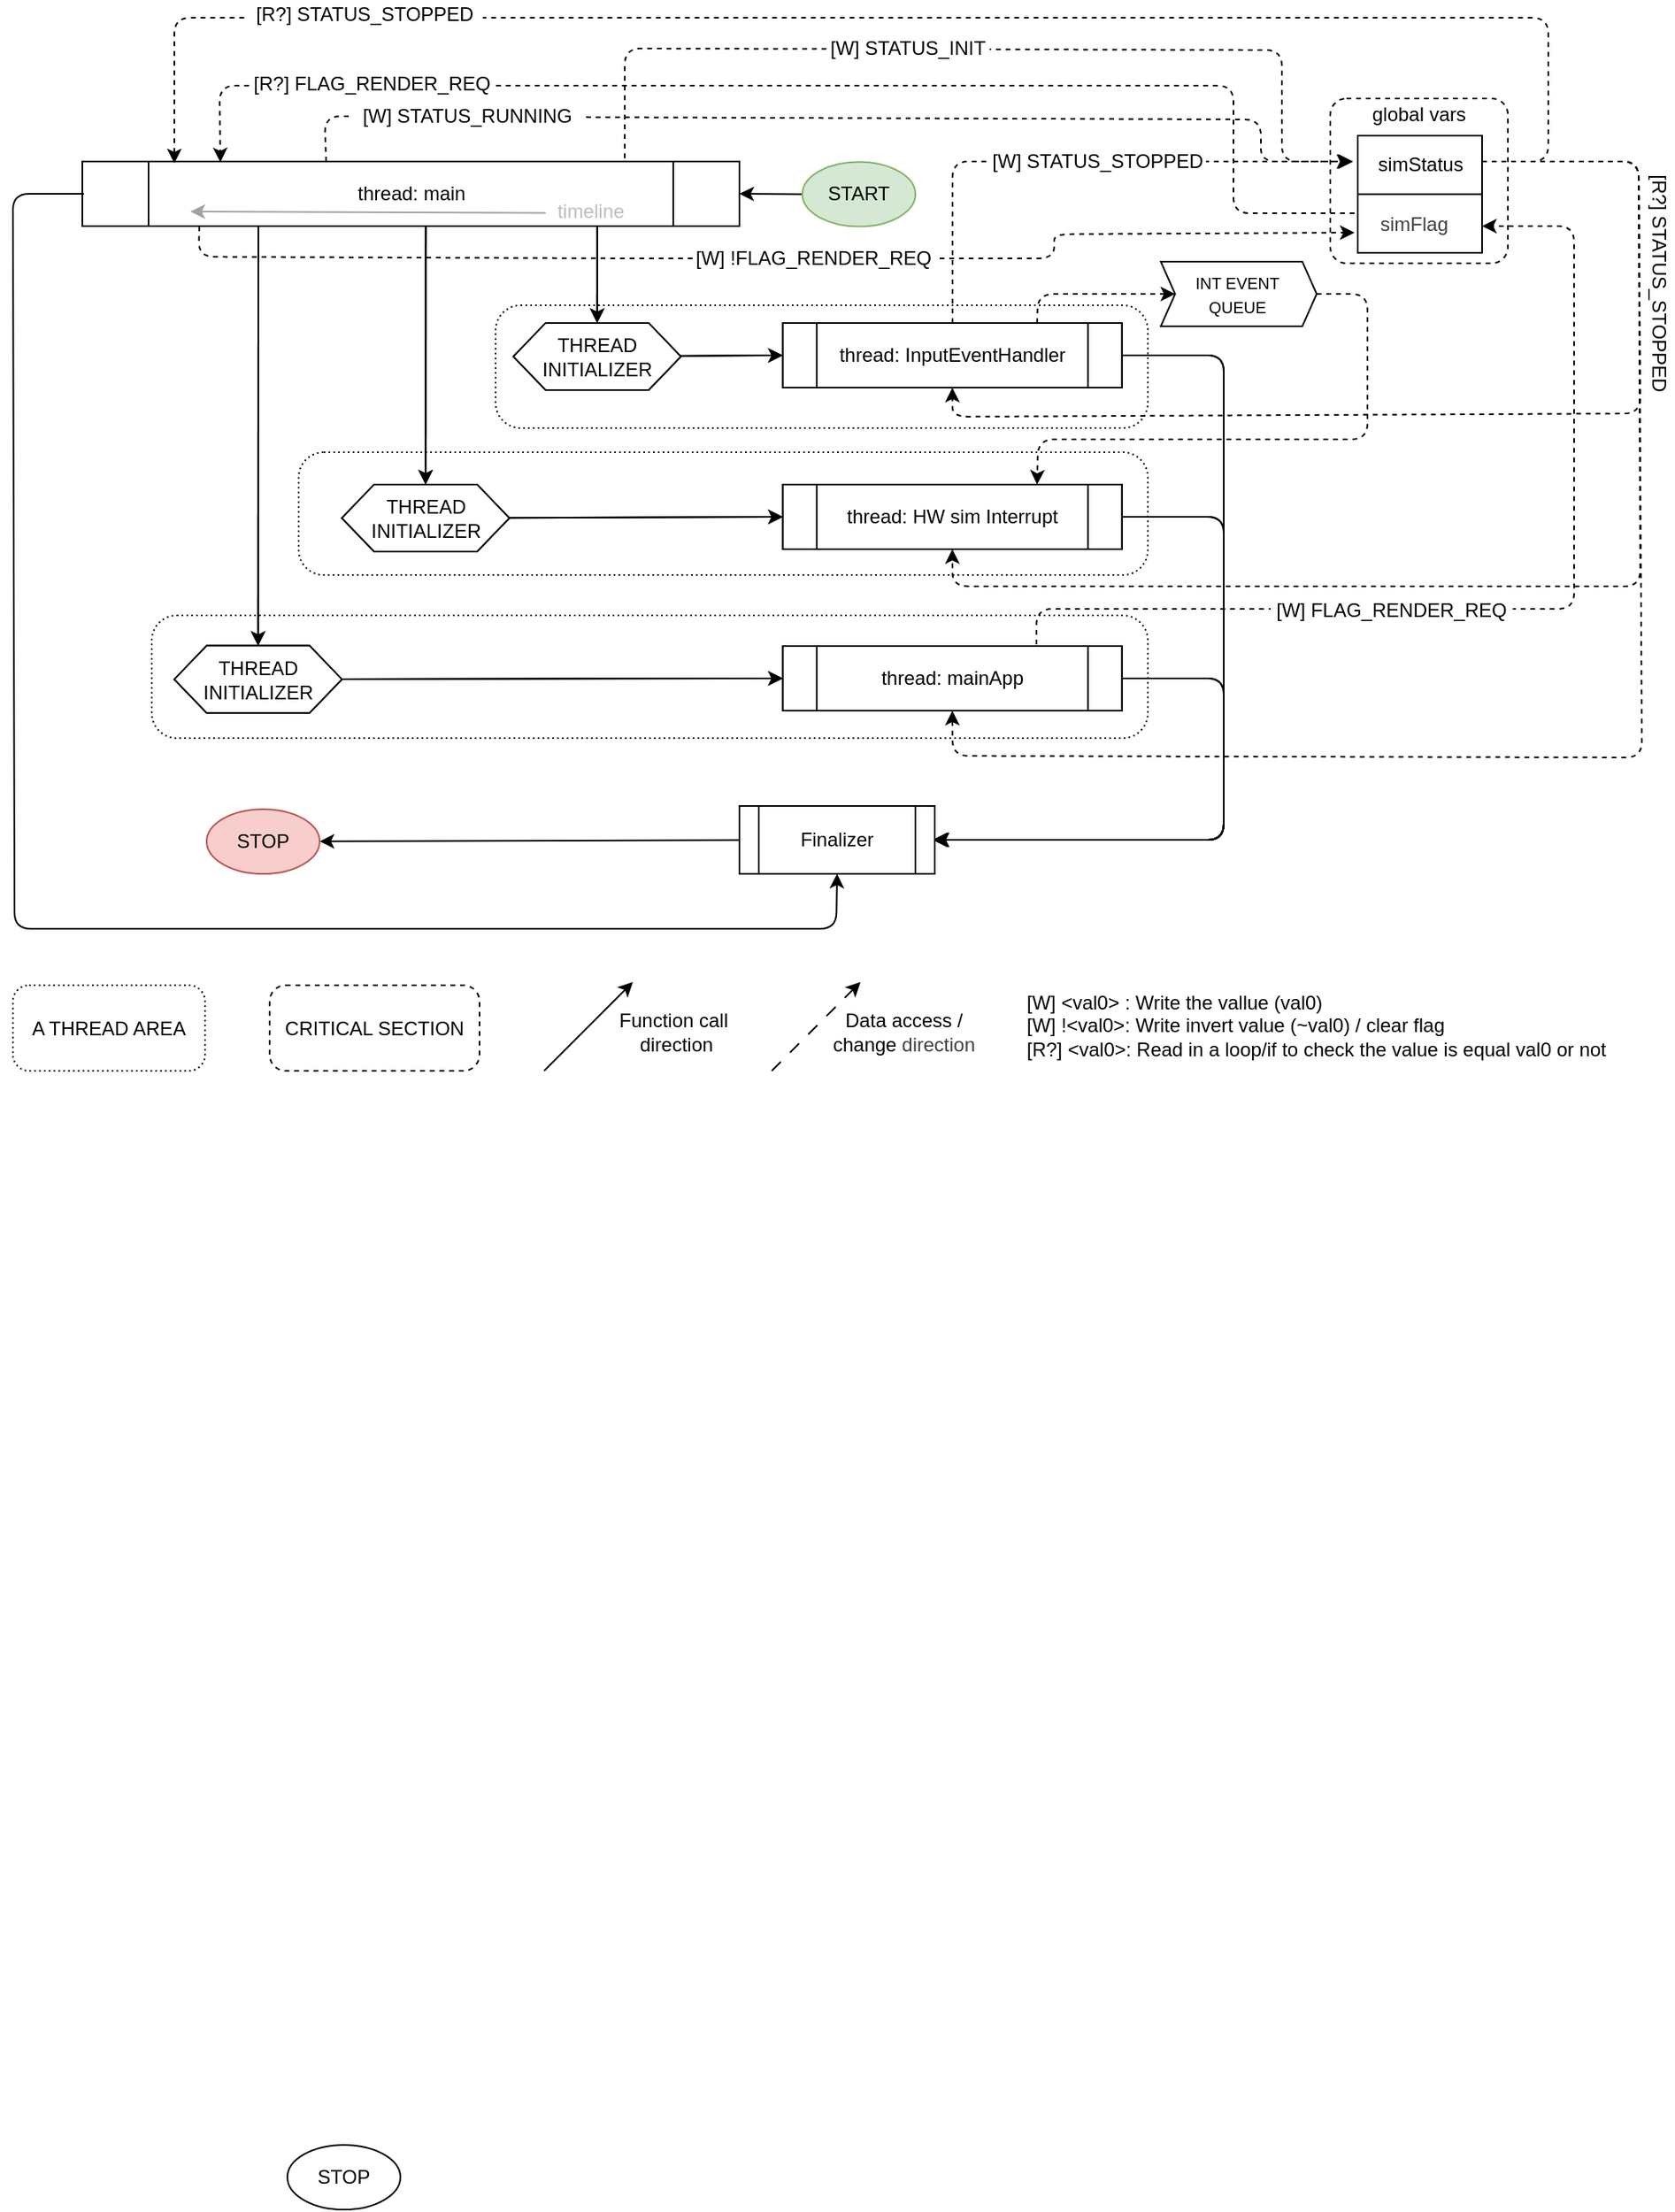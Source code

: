 <mxfile>
    <diagram id="f4UFMXPBsdthh5lr4RJp" name="Page-1">
        <mxGraphModel dx="994" dy="688" grid="0" gridSize="10" guides="1" tooltips="1" connect="1" arrows="1" fold="1" page="1" pageScale="1" pageWidth="1654" pageHeight="2336" background="#ffffff" math="0" shadow="0">
            <root>
                <mxCell id="0"/>
                <mxCell id="1" parent="0"/>
                <mxCell id="O5RU_v-OWHGVvYax1SoA-145" value="&lt;span style=&quot;color: rgb(0, 0, 0);&quot;&gt;thread: main&lt;/span&gt;" style="shape=process;whiteSpace=wrap;html=1;backgroundOutline=1;" vertex="1" parent="1">
                    <mxGeometry x="103" y="110" width="407" height="40" as="geometry"/>
                </mxCell>
                <mxCell id="87" value="" style="rounded=1;whiteSpace=wrap;html=1;absoluteArcSize=1;arcSize=31;strokeWidth=1;gradientColor=default;fillColor=none;dashed=1;dashPattern=1 2;perimeterSpacing=11;strokeColor=default;fontColor=default;" vertex="1" parent="1">
                    <mxGeometry x="237" y="290" width="526" height="76" as="geometry"/>
                </mxCell>
                <mxCell id="85" value="" style="rounded=1;whiteSpace=wrap;html=1;absoluteArcSize=1;arcSize=31;strokeWidth=1;gradientColor=default;fillColor=none;dashed=1;dashPattern=1 2;perimeterSpacing=11;strokeColor=default;fontColor=default;" vertex="1" parent="1">
                    <mxGeometry x="359" y="199" width="404" height="76" as="geometry"/>
                </mxCell>
                <mxCell id="14" value="" style="edgeStyle=none;html=1;" parent="1" source="2" edge="1">
                    <mxGeometry relative="1" as="geometry">
                        <mxPoint x="510" y="130" as="targetPoint"/>
                    </mxGeometry>
                </mxCell>
                <mxCell id="2" value="START" style="ellipse;whiteSpace=wrap;html=1;fillColor=#d5e8d4;strokeColor=#82b366;" parent="1" vertex="1">
                    <mxGeometry x="549" y="110.25" width="70" height="40" as="geometry"/>
                </mxCell>
                <mxCell id="29" style="edgeStyle=none;html=1;entryX=0;entryY=0.5;entryDx=0;entryDy=0;" parent="1" source="3" target="4" edge="1">
                    <mxGeometry relative="1" as="geometry"/>
                </mxCell>
                <mxCell id="3" value="THREAD INITIALIZER" style="shape=hexagon;perimeter=hexagonPerimeter2;whiteSpace=wrap;html=1;fixedSize=1;rotation=0;" parent="1" vertex="1">
                    <mxGeometry x="370" y="209.96" width="103.75" height="41.56" as="geometry"/>
                </mxCell>
                <mxCell id="18" style="edgeStyle=none;html=1;entryX=1;entryY=0.5;entryDx=0;entryDy=0;" parent="1" source="4" edge="1">
                    <mxGeometry relative="1" as="geometry">
                        <Array as="points">
                            <mxPoint x="810" y="230"/>
                            <mxPoint x="810" y="530"/>
                        </Array>
                        <mxPoint x="630" y="530" as="targetPoint"/>
                    </mxGeometry>
                </mxCell>
                <mxCell id="4" value="thread: Input" style="shape=process;whiteSpace=wrap;html=1;backgroundOutline=1;" parent="1" vertex="1">
                    <mxGeometry x="536.88" y="210" width="210" height="40" as="geometry"/>
                </mxCell>
                <mxCell id="5" value="&lt;span style=&quot;color: rgb(0, 0, 0);&quot;&gt;thread: Interrupt&lt;/span&gt;" style="shape=process;whiteSpace=wrap;html=1;backgroundOutline=1;" parent="1" vertex="1">
                    <mxGeometry x="536.88" y="310" width="210" height="40" as="geometry"/>
                </mxCell>
                <mxCell id="6" value="&lt;span style=&quot;color: rgb(0, 0, 0);&quot;&gt;thread: main_app&lt;/span&gt;" style="shape=process;whiteSpace=wrap;html=1;backgroundOutline=1;" parent="1" vertex="1">
                    <mxGeometry x="536.88" y="410" width="210" height="40" as="geometry"/>
                </mxCell>
                <mxCell id="23" style="edgeStyle=none;html=1;exitX=0.856;exitY=1.001;exitDx=0;exitDy=0;exitPerimeter=0;" parent="1" target="3" edge="1">
                    <mxGeometry relative="1" as="geometry">
                        <mxPoint x="421.91" y="150.0" as="sourcePoint"/>
                    </mxGeometry>
                </mxCell>
                <mxCell id="19" style="edgeStyle=none;html=1;entryX=1;entryY=0.5;entryDx=0;entryDy=0;exitX=1;exitY=0.5;exitDx=0;exitDy=0;" parent="1" source="5" edge="1">
                    <mxGeometry relative="1" as="geometry">
                        <mxPoint x="747" y="230" as="sourcePoint"/>
                        <mxPoint x="630" y="530" as="targetPoint"/>
                        <Array as="points">
                            <mxPoint x="810" y="330"/>
                            <mxPoint x="810" y="530"/>
                        </Array>
                    </mxGeometry>
                </mxCell>
                <mxCell id="20" style="edgeStyle=none;html=1;entryX=1;entryY=0.5;entryDx=0;entryDy=0;exitX=1;exitY=0.5;exitDx=0;exitDy=0;" parent="1" source="6" edge="1">
                    <mxGeometry relative="1" as="geometry">
                        <mxPoint x="747" y="330" as="sourcePoint"/>
                        <mxPoint x="630" y="530" as="targetPoint"/>
                        <Array as="points">
                            <mxPoint x="810" y="430"/>
                            <mxPoint x="810" y="530"/>
                        </Array>
                    </mxGeometry>
                </mxCell>
                <mxCell id="30" style="edgeStyle=none;html=1;entryX=0;entryY=0.5;entryDx=0;entryDy=0;" parent="1" source="21" target="5" edge="1">
                    <mxGeometry relative="1" as="geometry"/>
                </mxCell>
                <mxCell id="21" value="THREAD INITIALIZER" style="shape=hexagon;perimeter=hexagonPerimeter2;whiteSpace=wrap;html=1;fixedSize=1;rotation=0;" parent="1" vertex="1">
                    <mxGeometry x="263.75" y="309.96" width="103.75" height="41.56" as="geometry"/>
                </mxCell>
                <mxCell id="25" style="edgeStyle=none;html=1;exitX=0.561;exitY=1.004;exitDx=0;exitDy=0;entryX=0.5;entryY=0;entryDx=0;entryDy=0;exitPerimeter=0;" parent="1" target="21" edge="1">
                    <mxGeometry relative="1" as="geometry">
                        <mxPoint x="315.71" y="150.12" as="sourcePoint"/>
                    </mxGeometry>
                </mxCell>
                <mxCell id="31" style="edgeStyle=none;html=1;exitX=0.273;exitY=1.001;exitDx=0;exitDy=0;entryX=0.5;entryY=0;entryDx=0;entryDy=0;exitPerimeter=0;" parent="1" target="33" edge="1">
                    <mxGeometry relative="1" as="geometry">
                        <mxPoint x="212.03" y="150.0" as="sourcePoint"/>
                    </mxGeometry>
                </mxCell>
                <mxCell id="35" style="edgeStyle=none;html=1;entryX=0;entryY=0.5;entryDx=0;entryDy=0;" parent="1" source="33" target="6" edge="1">
                    <mxGeometry relative="1" as="geometry"/>
                </mxCell>
                <mxCell id="33" value="THREAD INITIALIZER" style="shape=hexagon;perimeter=hexagonPerimeter2;whiteSpace=wrap;html=1;fixedSize=1;rotation=0;" parent="1" vertex="1">
                    <mxGeometry x="160" y="409.8" width="103.75" height="41.56" as="geometry"/>
                </mxCell>
                <mxCell id="39" style="edgeStyle=none;html=1;entryX=0;entryY=0.5;entryDx=0;entryDy=0;" edge="1" parent="1" source="40" target="42">
                    <mxGeometry relative="1" as="geometry"/>
                </mxCell>
                <mxCell id="40" value="THREAD INITIALIZER" style="shape=hexagon;perimeter=hexagonPerimeter2;whiteSpace=wrap;html=1;fixedSize=1;rotation=0;" vertex="1" parent="1">
                    <mxGeometry x="370" y="209.96" width="103.75" height="41.56" as="geometry"/>
                </mxCell>
                <mxCell id="41" style="edgeStyle=none;html=1;" edge="1" parent="1" source="42">
                    <mxGeometry relative="1" as="geometry">
                        <Array as="points">
                            <mxPoint x="810" y="230"/>
                            <mxPoint x="810" y="530"/>
                        </Array>
                        <mxPoint x="631" y="530" as="targetPoint"/>
                    </mxGeometry>
                </mxCell>
                <mxCell id="42" value="thread: InputEventHandler" style="shape=process;whiteSpace=wrap;html=1;backgroundOutline=1;" vertex="1" parent="1">
                    <mxGeometry x="536.88" y="210" width="210" height="40" as="geometry"/>
                </mxCell>
                <mxCell id="43" value="&lt;span style=&quot;color: rgb(0, 0, 0);&quot;&gt;thread: HW sim Interrupt&lt;/span&gt;" style="shape=process;whiteSpace=wrap;html=1;backgroundOutline=1;" vertex="1" parent="1">
                    <mxGeometry x="536.88" y="310" width="210" height="40" as="geometry"/>
                </mxCell>
                <mxCell id="44" value="&lt;span style=&quot;color: rgb(0, 0, 0);&quot;&gt;thread: mainApp&lt;/span&gt;" style="shape=process;whiteSpace=wrap;html=1;backgroundOutline=1;" vertex="1" parent="1">
                    <mxGeometry x="536.88" y="410" width="210" height="40" as="geometry"/>
                </mxCell>
                <mxCell id="45" style="edgeStyle=none;html=1;exitX=0.856;exitY=1.001;exitDx=0;exitDy=0;exitPerimeter=0;" edge="1" parent="1" target="40">
                    <mxGeometry relative="1" as="geometry">
                        <mxPoint x="421.91" y="150.0" as="sourcePoint"/>
                    </mxGeometry>
                </mxCell>
                <mxCell id="47" style="edgeStyle=none;html=1;entryX=1;entryY=0.5;entryDx=0;entryDy=0;exitX=1;exitY=0.5;exitDx=0;exitDy=0;" edge="1" parent="1" source="43">
                    <mxGeometry relative="1" as="geometry">
                        <mxPoint x="747" y="230" as="sourcePoint"/>
                        <mxPoint x="630" y="530" as="targetPoint"/>
                        <Array as="points">
                            <mxPoint x="810" y="330"/>
                            <mxPoint x="810" y="530"/>
                        </Array>
                    </mxGeometry>
                </mxCell>
                <mxCell id="48" style="edgeStyle=none;html=1;entryX=1;entryY=0.5;entryDx=0;entryDy=0;exitX=1;exitY=0.5;exitDx=0;exitDy=0;" edge="1" parent="1" source="44">
                    <mxGeometry relative="1" as="geometry">
                        <mxPoint x="747" y="330" as="sourcePoint"/>
                        <mxPoint x="630" y="530" as="targetPoint"/>
                        <Array as="points">
                            <mxPoint x="810" y="430"/>
                            <mxPoint x="810" y="530"/>
                        </Array>
                    </mxGeometry>
                </mxCell>
                <mxCell id="49" style="edgeStyle=none;html=1;entryX=0;entryY=0.5;entryDx=0;entryDy=0;" edge="1" parent="1" source="50" target="43">
                    <mxGeometry relative="1" as="geometry"/>
                </mxCell>
                <mxCell id="50" value="THREAD INITIALIZER" style="shape=hexagon;perimeter=hexagonPerimeter2;whiteSpace=wrap;html=1;fixedSize=1;rotation=0;" vertex="1" parent="1">
                    <mxGeometry x="263.75" y="309.96" width="103.75" height="41.56" as="geometry"/>
                </mxCell>
                <mxCell id="51" style="edgeStyle=none;html=1;exitX=0.561;exitY=1.004;exitDx=0;exitDy=0;entryX=0.5;entryY=0;entryDx=0;entryDy=0;exitPerimeter=0;" edge="1" parent="1" target="50">
                    <mxGeometry relative="1" as="geometry">
                        <mxPoint x="315.71" y="150.12" as="sourcePoint"/>
                    </mxGeometry>
                </mxCell>
                <mxCell id="52" style="edgeStyle=none;html=1;exitX=0.273;exitY=1.001;exitDx=0;exitDy=0;entryX=0.5;entryY=0;entryDx=0;entryDy=0;exitPerimeter=0;" edge="1" parent="1" target="54">
                    <mxGeometry relative="1" as="geometry">
                        <mxPoint x="212.03" y="150.0" as="sourcePoint"/>
                    </mxGeometry>
                </mxCell>
                <mxCell id="53" style="edgeStyle=none;html=1;entryX=0;entryY=0.5;entryDx=0;entryDy=0;" edge="1" parent="1" source="54" target="44">
                    <mxGeometry relative="1" as="geometry"/>
                </mxCell>
                <mxCell id="54" value="THREAD INITIALIZER" style="shape=hexagon;perimeter=hexagonPerimeter2;whiteSpace=wrap;html=1;fixedSize=1;rotation=0;" vertex="1" parent="1">
                    <mxGeometry x="160" y="409.8" width="103.75" height="41.56" as="geometry"/>
                </mxCell>
                <mxCell id="55" style="edgeStyle=none;html=1;entryX=0.5;entryY=1;entryDx=0;entryDy=0;" edge="1" parent="1" target="100">
                    <mxGeometry relative="1" as="geometry">
                        <Array as="points">
                            <mxPoint x="60" y="130"/>
                            <mxPoint x="61" y="585"/>
                            <mxPoint x="570" y="585"/>
                        </Array>
                        <mxPoint x="104" y="130" as="sourcePoint"/>
                        <mxPoint x="326" y="530" as="targetPoint"/>
                    </mxGeometry>
                </mxCell>
                <mxCell id="77" style="edgeStyle=none;html=1;exitX=0;exitY=0;exitDx=80;exitDy=20;exitPerimeter=0;entryX=0.14;entryY=0.028;entryDx=0;entryDy=0;dashed=1;entryPerimeter=0;" edge="1" parent="1" target="O5RU_v-OWHGVvYax1SoA-145">
                    <mxGeometry relative="1" as="geometry">
                        <mxPoint x="970" y="110.0" as="sourcePoint"/>
                        <mxPoint x="174.84" y="110.92" as="targetPoint"/>
                        <Array as="points">
                            <mxPoint x="1011" y="110"/>
                            <mxPoint x="1011" y="21"/>
                            <mxPoint x="160" y="21"/>
                        </Array>
                    </mxGeometry>
                </mxCell>
                <mxCell id="79" style="edgeStyle=none;html=1;entryX=0.5;entryY=1;entryDx=0;entryDy=0;dashed=1;exitX=0;exitY=0;exitDx=80;exitDy=20;exitPerimeter=0;" edge="1" parent="1" target="44">
                    <mxGeometry relative="1" as="geometry">
                        <mxPoint x="1070" y="558" as="targetPoint"/>
                        <mxPoint x="970" y="110.0" as="sourcePoint"/>
                        <Array as="points">
                            <mxPoint x="1067" y="110"/>
                            <mxPoint x="1069" y="479"/>
                            <mxPoint x="642" y="478"/>
                        </Array>
                    </mxGeometry>
                </mxCell>
                <mxCell id="76" style="edgeStyle=none;html=1;entryX=0.21;entryY=0.011;entryDx=0;entryDy=0;dashed=1;entryPerimeter=0;" edge="1" parent="1" target="O5RU_v-OWHGVvYax1SoA-145">
                    <mxGeometry relative="1" as="geometry">
                        <mxPoint x="891" y="142" as="sourcePoint"/>
                        <mxPoint x="415" y="110" as="targetPoint"/>
                        <Array as="points">
                            <mxPoint x="816" y="142"/>
                            <mxPoint x="816" y="63"/>
                            <mxPoint x="188" y="63"/>
                        </Array>
                    </mxGeometry>
                </mxCell>
                <mxCell id="78" style="edgeStyle=none;html=1;entryX=0;entryY=0;entryDx=80;entryDy=20;dashed=1;entryPerimeter=0;" edge="1" parent="1">
                    <mxGeometry relative="1" as="geometry">
                        <mxPoint x="694" y="409" as="sourcePoint"/>
                        <mxPoint x="970" y="150.0" as="targetPoint"/>
                        <Array as="points">
                            <mxPoint x="694" y="387"/>
                            <mxPoint x="1027" y="387"/>
                            <mxPoint x="1027" y="150"/>
                        </Array>
                    </mxGeometry>
                </mxCell>
                <mxCell id="72" value="" style="endArrow=classic;html=1;exitX=0.5;exitY=0;exitDx=0;exitDy=0;entryX=0;entryY=0;entryDx=0;entryDy=20;entryPerimeter=0;dashed=1;" edge="1" parent="1">
                    <mxGeometry width="50" height="50" relative="1" as="geometry">
                        <mxPoint x="642" y="210" as="sourcePoint"/>
                        <mxPoint x="890" y="110.0" as="targetPoint"/>
                        <Array as="points">
                            <mxPoint x="642" y="190"/>
                            <mxPoint x="642" y="110"/>
                        </Array>
                    </mxGeometry>
                </mxCell>
                <mxCell id="80" style="edgeStyle=none;html=1;entryX=0.5;entryY=1;entryDx=0;entryDy=0;dashed=1;exitX=0;exitY=0;exitDx=80;exitDy=20;exitPerimeter=0;" edge="1" parent="1" target="42">
                    <mxGeometry relative="1" as="geometry">
                        <mxPoint x="642" y="450" as="targetPoint"/>
                        <mxPoint x="970" y="110" as="sourcePoint"/>
                        <Array as="points">
                            <mxPoint x="1067" y="110"/>
                            <mxPoint x="1068" y="266"/>
                            <mxPoint x="642" y="268"/>
                        </Array>
                    </mxGeometry>
                </mxCell>
                <mxCell id="74" value="" style="group;fillColor=default;rotation=-90;" vertex="1" connectable="0" parent="1">
                    <mxGeometry x="798.995" y="143.995" width="40" height="96.57" as="geometry"/>
                </mxCell>
                <mxCell id="58" value="" style="shape=step;perimeter=stepPerimeter;whiteSpace=wrap;html=1;fixedSize=1;size=8.891;rotation=-360;" vertex="1" parent="74">
                    <mxGeometry x="-28" y="28" width="96.57" height="40" as="geometry"/>
                </mxCell>
                <mxCell id="63" value="&lt;p&gt;&lt;font style=&quot;font-size: 10px; line-height: 80%;&quot;&gt;INT EVENT QUEUE&lt;/font&gt;&lt;/p&gt;" style="text;html=1;align=center;verticalAlign=middle;whiteSpace=wrap;rounded=0;fillColor=default;rotation=0;" vertex="1" parent="74">
                    <mxGeometry x="-14" y="33" width="67" height="30" as="geometry"/>
                </mxCell>
                <mxCell id="82" style="edgeStyle=none;html=1;exitX=0.75;exitY=0;exitDx=0;exitDy=0;entryX=0;entryY=0.5;entryDx=0;entryDy=0;dashed=1;" edge="1" parent="1" source="42" target="58">
                    <mxGeometry relative="1" as="geometry">
                        <Array as="points">
                            <mxPoint x="695" y="192"/>
                        </Array>
                    </mxGeometry>
                </mxCell>
                <mxCell id="83" style="edgeStyle=none;html=1;exitX=1;exitY=0.5;exitDx=0;exitDy=0;entryX=0.75;entryY=0;entryDx=0;entryDy=0;dashed=1;" edge="1" parent="1" source="58" target="43">
                    <mxGeometry relative="1" as="geometry">
                        <Array as="points">
                            <mxPoint x="899" y="192"/>
                            <mxPoint x="899" y="282"/>
                            <mxPoint x="695" y="282"/>
                        </Array>
                    </mxGeometry>
                </mxCell>
                <mxCell id="84" style="edgeStyle=none;html=1;entryX=0.5;entryY=1;entryDx=0;entryDy=0;dashed=1;exitX=0;exitY=0;exitDx=80;exitDy=20;exitPerimeter=0;" edge="1" parent="1" target="43">
                    <mxGeometry relative="1" as="geometry">
                        <mxPoint x="642" y="250" as="targetPoint"/>
                        <mxPoint x="970" y="110" as="sourcePoint"/>
                        <Array as="points">
                            <mxPoint x="1067" y="110"/>
                            <mxPoint x="1068" y="373"/>
                            <mxPoint x="642" y="373"/>
                        </Array>
                    </mxGeometry>
                </mxCell>
                <mxCell id="88" value="" style="rounded=1;whiteSpace=wrap;html=1;absoluteArcSize=1;arcSize=31;strokeWidth=1;gradientColor=default;fillColor=none;dashed=1;dashPattern=1 2;perimeterSpacing=11;strokeColor=default;fontColor=default;" vertex="1" parent="1">
                    <mxGeometry x="146" y="391" width="617" height="76" as="geometry"/>
                </mxCell>
                <mxCell id="89" value="A THREAD AREA" style="rounded=1;whiteSpace=wrap;html=1;absoluteArcSize=1;arcSize=20;strokeWidth=1;gradientColor=default;fillColor=none;dashed=1;dashPattern=1 2;perimeterSpacing=11;" vertex="1" parent="1">
                    <mxGeometry x="60" y="620" width="119" height="53" as="geometry"/>
                </mxCell>
                <mxCell id="93" value="" style="group" vertex="1" connectable="0" parent="1">
                    <mxGeometry x="389" y="618" width="128" height="55" as="geometry"/>
                </mxCell>
                <mxCell id="90" value="" style="endArrow=classic;html=1;" edge="1" parent="93">
                    <mxGeometry width="50" height="50" relative="1" as="geometry">
                        <mxPoint y="55" as="sourcePoint"/>
                        <mxPoint x="55" as="targetPoint"/>
                    </mxGeometry>
                </mxCell>
                <mxCell id="92" value="&lt;font&gt;Function call&amp;nbsp;&lt;/font&gt;&lt;div&gt;&lt;font&gt;direction&lt;/font&gt;&lt;/div&gt;" style="text;html=1;align=center;verticalAlign=middle;whiteSpace=wrap;rounded=0;" vertex="1" parent="93">
                    <mxGeometry x="36" y="16" width="92" height="30" as="geometry"/>
                </mxCell>
                <mxCell id="94" value="" style="group" vertex="1" connectable="0" parent="1">
                    <mxGeometry x="530" y="618" width="128" height="55" as="geometry"/>
                </mxCell>
                <mxCell id="95" value="" style="endArrow=classic;html=1;dashed=1;dashPattern=8 8;" edge="1" parent="94">
                    <mxGeometry width="50" height="50" relative="1" as="geometry">
                        <mxPoint y="55" as="sourcePoint"/>
                        <mxPoint x="55" as="targetPoint"/>
                    </mxGeometry>
                </mxCell>
                <mxCell id="96" value="&lt;font&gt;Data access /&lt;/font&gt;&lt;div&gt;&lt;font&gt;change&amp;nbsp;&lt;span style=&quot;background-color: transparent; color: rgb(63, 63, 63);&quot;&gt;direction&lt;/span&gt;&lt;/font&gt;&lt;/div&gt;" style="text;html=1;align=center;verticalAlign=middle;whiteSpace=wrap;rounded=0;" vertex="1" parent="94">
                    <mxGeometry x="36" y="16" width="92" height="30" as="geometry"/>
                </mxCell>
                <mxCell id="133" value="" style="edgeStyle=none;html=1;" edge="1" parent="1" source="100" target="132">
                    <mxGeometry relative="1" as="geometry"/>
                </mxCell>
                <mxCell id="100" value="&lt;p&gt;Finalizer&lt;/p&gt;" style="shape=process;whiteSpace=wrap;html=1;backgroundOutline=1;" vertex="1" parent="1">
                    <mxGeometry x="510" y="509" width="121" height="42" as="geometry"/>
                </mxCell>
                <mxCell id="107" value="" style="group" vertex="1" connectable="0" parent="1">
                    <mxGeometry x="893" y="94" width="77" height="72.5" as="geometry"/>
                </mxCell>
                <mxCell id="105" value="" style="rounded=0;whiteSpace=wrap;html=1;" vertex="1" parent="107">
                    <mxGeometry width="77" height="72.5" as="geometry"/>
                </mxCell>
                <mxCell id="106" value="" style="endArrow=none;html=1;exitX=0;exitY=0.5;exitDx=0;exitDy=0;entryX=1;entryY=0.5;entryDx=0;entryDy=0;" edge="1" parent="107" source="105" target="105">
                    <mxGeometry width="50" height="50" relative="1" as="geometry">
                        <mxPoint x="-31" y="4.691" as="sourcePoint"/>
                        <mxPoint x="19" y="-37.956" as="targetPoint"/>
                    </mxGeometry>
                </mxCell>
                <mxCell id="108" value="&lt;span style=&quot;color: rgb(0, 0, 0);&quot;&gt;simStatus&lt;/span&gt;" style="text;html=1;align=center;verticalAlign=middle;whiteSpace=wrap;rounded=0;" vertex="1" parent="107">
                    <mxGeometry x="8.5" y="3" width="60" height="30" as="geometry"/>
                </mxCell>
                <mxCell id="109" value="&lt;span style=&quot;color: rgb(63, 63, 63);&quot;&gt;simFlag&lt;/span&gt;" style="text;html=1;align=center;verticalAlign=middle;whiteSpace=wrap;rounded=0;" vertex="1" parent="107">
                    <mxGeometry x="5" y="40" width="60" height="30" as="geometry"/>
                </mxCell>
                <mxCell id="110" value="&lt;font style=&quot;&quot;&gt;global vars&lt;/font&gt;" style="text;html=1;align=center;verticalAlign=middle;whiteSpace=wrap;rounded=0;fontColor=default;" vertex="1" parent="1">
                    <mxGeometry x="892" y="71" width="78" height="19" as="geometry"/>
                </mxCell>
                <mxCell id="113" value="STOP" style="ellipse;whiteSpace=wrap;html=1;" vertex="1" parent="1">
                    <mxGeometry x="230" y="1338" width="70" height="40" as="geometry"/>
                </mxCell>
                <mxCell id="117" value="" style="endArrow=classic;html=1;dashed=1;" edge="1" parent="1">
                    <mxGeometry width="50" height="50" relative="1" as="geometry">
                        <mxPoint x="439" y="108" as="sourcePoint"/>
                        <mxPoint x="890" y="110" as="targetPoint"/>
                        <Array as="points">
                            <mxPoint x="439" y="40"/>
                            <mxPoint x="846" y="41"/>
                            <mxPoint x="846" y="110"/>
                        </Array>
                    </mxGeometry>
                </mxCell>
                <mxCell id="118" value="[W] STATUS_INIT" style="text;html=1;align=center;verticalAlign=middle;whiteSpace=wrap;rounded=0;fillColor=default;" vertex="1" parent="1">
                    <mxGeometry x="564" y="31" width="101" height="17" as="geometry"/>
                </mxCell>
                <mxCell id="121" value="[R?] STATUS_STOPPED" style="text;html=1;align=center;verticalAlign=middle;whiteSpace=wrap;rounded=0;fillColor=default;" vertex="1" parent="1">
                    <mxGeometry x="205" y="10" width="146" height="17" as="geometry"/>
                </mxCell>
                <mxCell id="128" value="[R?] STATUS_STOPPED" style="text;html=1;align=center;verticalAlign=middle;whiteSpace=wrap;rounded=0;fillColor=default;rotation=90;" vertex="1" parent="1">
                    <mxGeometry x="1007" y="177" width="146" height="17" as="geometry"/>
                </mxCell>
                <mxCell id="129" value="[R?] FLAG_RENDER_REQ" style="text;html=1;align=center;verticalAlign=middle;whiteSpace=wrap;rounded=0;fillColor=default;" vertex="1" parent="1">
                    <mxGeometry x="207" y="53" width="151" height="17" as="geometry"/>
                </mxCell>
                <mxCell id="130" value="[W] STATUS_STOPPED" style="text;html=1;align=center;verticalAlign=middle;whiteSpace=wrap;rounded=0;fillColor=default;" vertex="1" parent="1">
                    <mxGeometry x="665" y="101" width="134" height="17" as="geometry"/>
                </mxCell>
                <mxCell id="132" value="STOP" style="ellipse;whiteSpace=wrap;html=1;fillColor=#f8cecc;strokeColor=#b85450;" vertex="1" parent="1">
                    <mxGeometry x="180" y="511" width="70" height="40" as="geometry"/>
                </mxCell>
                <mxCell id="134" value="" style="endArrow=classic;html=1;dashed=1;exitX=0.178;exitY=1.004;exitDx=0;exitDy=0;exitPerimeter=0;" edge="1" parent="1" source="O5RU_v-OWHGVvYax1SoA-145">
                    <mxGeometry width="50" height="50" relative="1" as="geometry">
                        <mxPoint x="445.78" y="149.64" as="sourcePoint"/>
                        <mxPoint x="891" y="154" as="targetPoint"/>
                        <Array as="points">
                            <mxPoint x="175" y="169"/>
                            <mxPoint x="446" y="170"/>
                            <mxPoint x="705" y="170"/>
                            <mxPoint x="705" y="155"/>
                        </Array>
                    </mxGeometry>
                </mxCell>
                <mxCell id="135" value="[W] !FLAG_RENDER_REQ" style="text;html=1;align=center;verticalAlign=middle;whiteSpace=wrap;rounded=0;fillColor=default;" vertex="1" parent="1">
                    <mxGeometry x="481" y="161" width="150" height="17" as="geometry"/>
                </mxCell>
                <mxCell id="137" value="CRITICAL SECTION" style="rounded=1;whiteSpace=wrap;html=1;absoluteArcSize=1;arcSize=20;strokeWidth=1;gradientColor=default;fillColor=none;dashed=1;perimeterSpacing=11;" vertex="1" parent="1">
                    <mxGeometry x="219" y="620" width="130" height="53" as="geometry"/>
                </mxCell>
                <mxCell id="138" value="[W] &amp;lt;val0&amp;gt; : Write the vallue (val0)&lt;div&gt;[W] !&amp;lt;val0&amp;gt;: Write invert value (~val0) / clear flag&lt;/div&gt;&lt;div&gt;[R?] &amp;lt;val0&amp;gt;: Read in a loop/if to check the value is equal val0 or not&lt;/div&gt;" style="text;html=1;align=left;verticalAlign=middle;whiteSpace=wrap;rounded=0;" vertex="1" parent="1">
                    <mxGeometry x="686" y="620" width="396" height="49" as="geometry"/>
                </mxCell>
                <mxCell id="O5RU_v-OWHGVvYax1SoA-138" value="" style="endArrow=classic;html=1;exitX=0.621;exitY=0;exitDx=0;exitDy=0;exitPerimeter=0;dashed=1;" edge="1" parent="1">
                    <mxGeometry width="50" height="50" relative="1" as="geometry">
                        <mxPoint x="254" y="110" as="sourcePoint"/>
                        <mxPoint x="889" y="110" as="targetPoint"/>
                        <Array as="points">
                            <mxPoint x="253" y="82"/>
                            <mxPoint x="833" y="84"/>
                            <mxPoint x="833" y="110"/>
                        </Array>
                    </mxGeometry>
                </mxCell>
                <mxCell id="O5RU_v-OWHGVvYax1SoA-139" value="" style="rounded=1;whiteSpace=wrap;html=1;absoluteArcSize=1;arcSize=20;strokeWidth=1;gradientColor=default;fillColor=none;dashed=1;perimeterSpacing=11;strokeColor=#000000;" vertex="1" parent="1">
                    <mxGeometry x="876" y="71" width="110" height="102" as="geometry"/>
                </mxCell>
                <mxCell id="O5RU_v-OWHGVvYax1SoA-140" value="[W] STATUS_RUNNING" style="text;html=1;align=center;verticalAlign=middle;whiteSpace=wrap;rounded=0;fillColor=default;" vertex="1" parent="1">
                    <mxGeometry x="271" y="73" width="141" height="17" as="geometry"/>
                </mxCell>
                <mxCell id="O5RU_v-OWHGVvYax1SoA-146" value="" style="group" vertex="1" connectable="0" parent="1">
                    <mxGeometry x="170" y="125.99" width="276" height="16.01" as="geometry"/>
                </mxCell>
                <mxCell id="O5RU_v-OWHGVvYax1SoA-142" value="" style="endArrow=classic;html=1;exitX=0.847;exitY=0.85;exitDx=0;exitDy=0;exitPerimeter=0;strokeColor=#A2A2A2;" edge="1" parent="O5RU_v-OWHGVvYax1SoA-146">
                    <mxGeometry width="50" height="50" relative="1" as="geometry">
                        <mxPoint x="269.86" y="16.01" as="sourcePoint"/>
                        <mxPoint y="15.01" as="targetPoint"/>
                    </mxGeometry>
                </mxCell>
                <mxCell id="O5RU_v-OWHGVvYax1SoA-143" value="timeline" style="text;html=1;align=center;verticalAlign=middle;whiteSpace=wrap;rounded=0;fontColor=#BDBDBD;fillColor=default;labelBackgroundColor=default;" vertex="1" parent="O5RU_v-OWHGVvYax1SoA-146">
                    <mxGeometry x="220" y="7" width="56" height="16" as="geometry"/>
                </mxCell>
                <mxCell id="O5RU_v-OWHGVvYax1SoA-147" value="[W] FLAG_RENDER_REQ" style="text;html=1;align=center;verticalAlign=middle;whiteSpace=wrap;rounded=0;fillColor=default;" vertex="1" parent="1">
                    <mxGeometry x="838.99" y="379" width="150" height="17" as="geometry"/>
                </mxCell>
            </root>
        </mxGraphModel>
    </diagram>
    <diagram id="jgx8LLzsc7KeiyBM0jkK" name="Page-2">
        <mxGraphModel dx="1003" dy="584" grid="0" gridSize="10" guides="1" tooltips="1" connect="1" arrows="1" fold="1" page="1" pageScale="1" pageWidth="1654" pageHeight="2336" math="0" shadow="0">
            <root>
                <mxCell id="0"/>
                <mxCell id="1" parent="0"/>
                <mxCell id="fkTCjUGQg0k7VxSdPXmm-1" value="" style="edgeStyle=none;html=1;" edge="1" parent="1" source="fkTCjUGQg0k7VxSdPXmm-2" target="fkTCjUGQg0k7VxSdPXmm-3">
                    <mxGeometry relative="1" as="geometry"/>
                </mxCell>
                <mxCell id="fkTCjUGQg0k7VxSdPXmm-2" value="START" style="ellipse;whiteSpace=wrap;html=1;" vertex="1" parent="1">
                    <mxGeometry x="78" y="947" width="70" height="40" as="geometry"/>
                </mxCell>
                <mxCell id="fkTCjUGQg0k7VxSdPXmm-3" value="setup_&lt;span style=&quot;color: rgb(63, 63, 63); background-color: transparent;&quot;&gt;finilizer&lt;/span&gt;" style="rounded=0;whiteSpace=wrap;html=1;" vertex="1" parent="1">
                    <mxGeometry x="53" y="1022" width="120" height="36" as="geometry"/>
                </mxCell>
                <mxCell id="fkTCjUGQg0k7VxSdPXmm-4" value="&lt;p style=&quot;color: rgb(59, 59, 59); background-color: rgb(255, 255, 255); font-family: &amp;quot;Droid Sans Mono&amp;quot;, &amp;quot;monospace&amp;quot;, monospace; line-height: 26px; white-space: pre;&quot;&gt;&lt;font style=&quot;line-height: 100%;&quot;&gt;&lt;span style=&quot;color: rgb(0, 16, 128);&quot;&gt;simStatus&lt;/span&gt;&lt;span style=&quot;color: rgb(59, 59, 59);&quot;&gt; &lt;/span&gt;&lt;span style=&quot;color: rgb(0, 0, 0);&quot;&gt;=&lt;/span&gt;&lt;span style=&quot;color: rgb(59, 59, 59);&quot;&gt; &lt;/span&gt;&lt;span style=&quot;color: rgb(0, 112, 193);&quot;&gt;STATUS_INIT&lt;/span&gt;&lt;/font&gt;&lt;/p&gt;" style="rounded=0;whiteSpace=wrap;html=1;" vertex="1" parent="1">
                    <mxGeometry x="53" y="1076" width="190" height="36" as="geometry"/>
                </mxCell>
            </root>
        </mxGraphModel>
    </diagram>
</mxfile>
